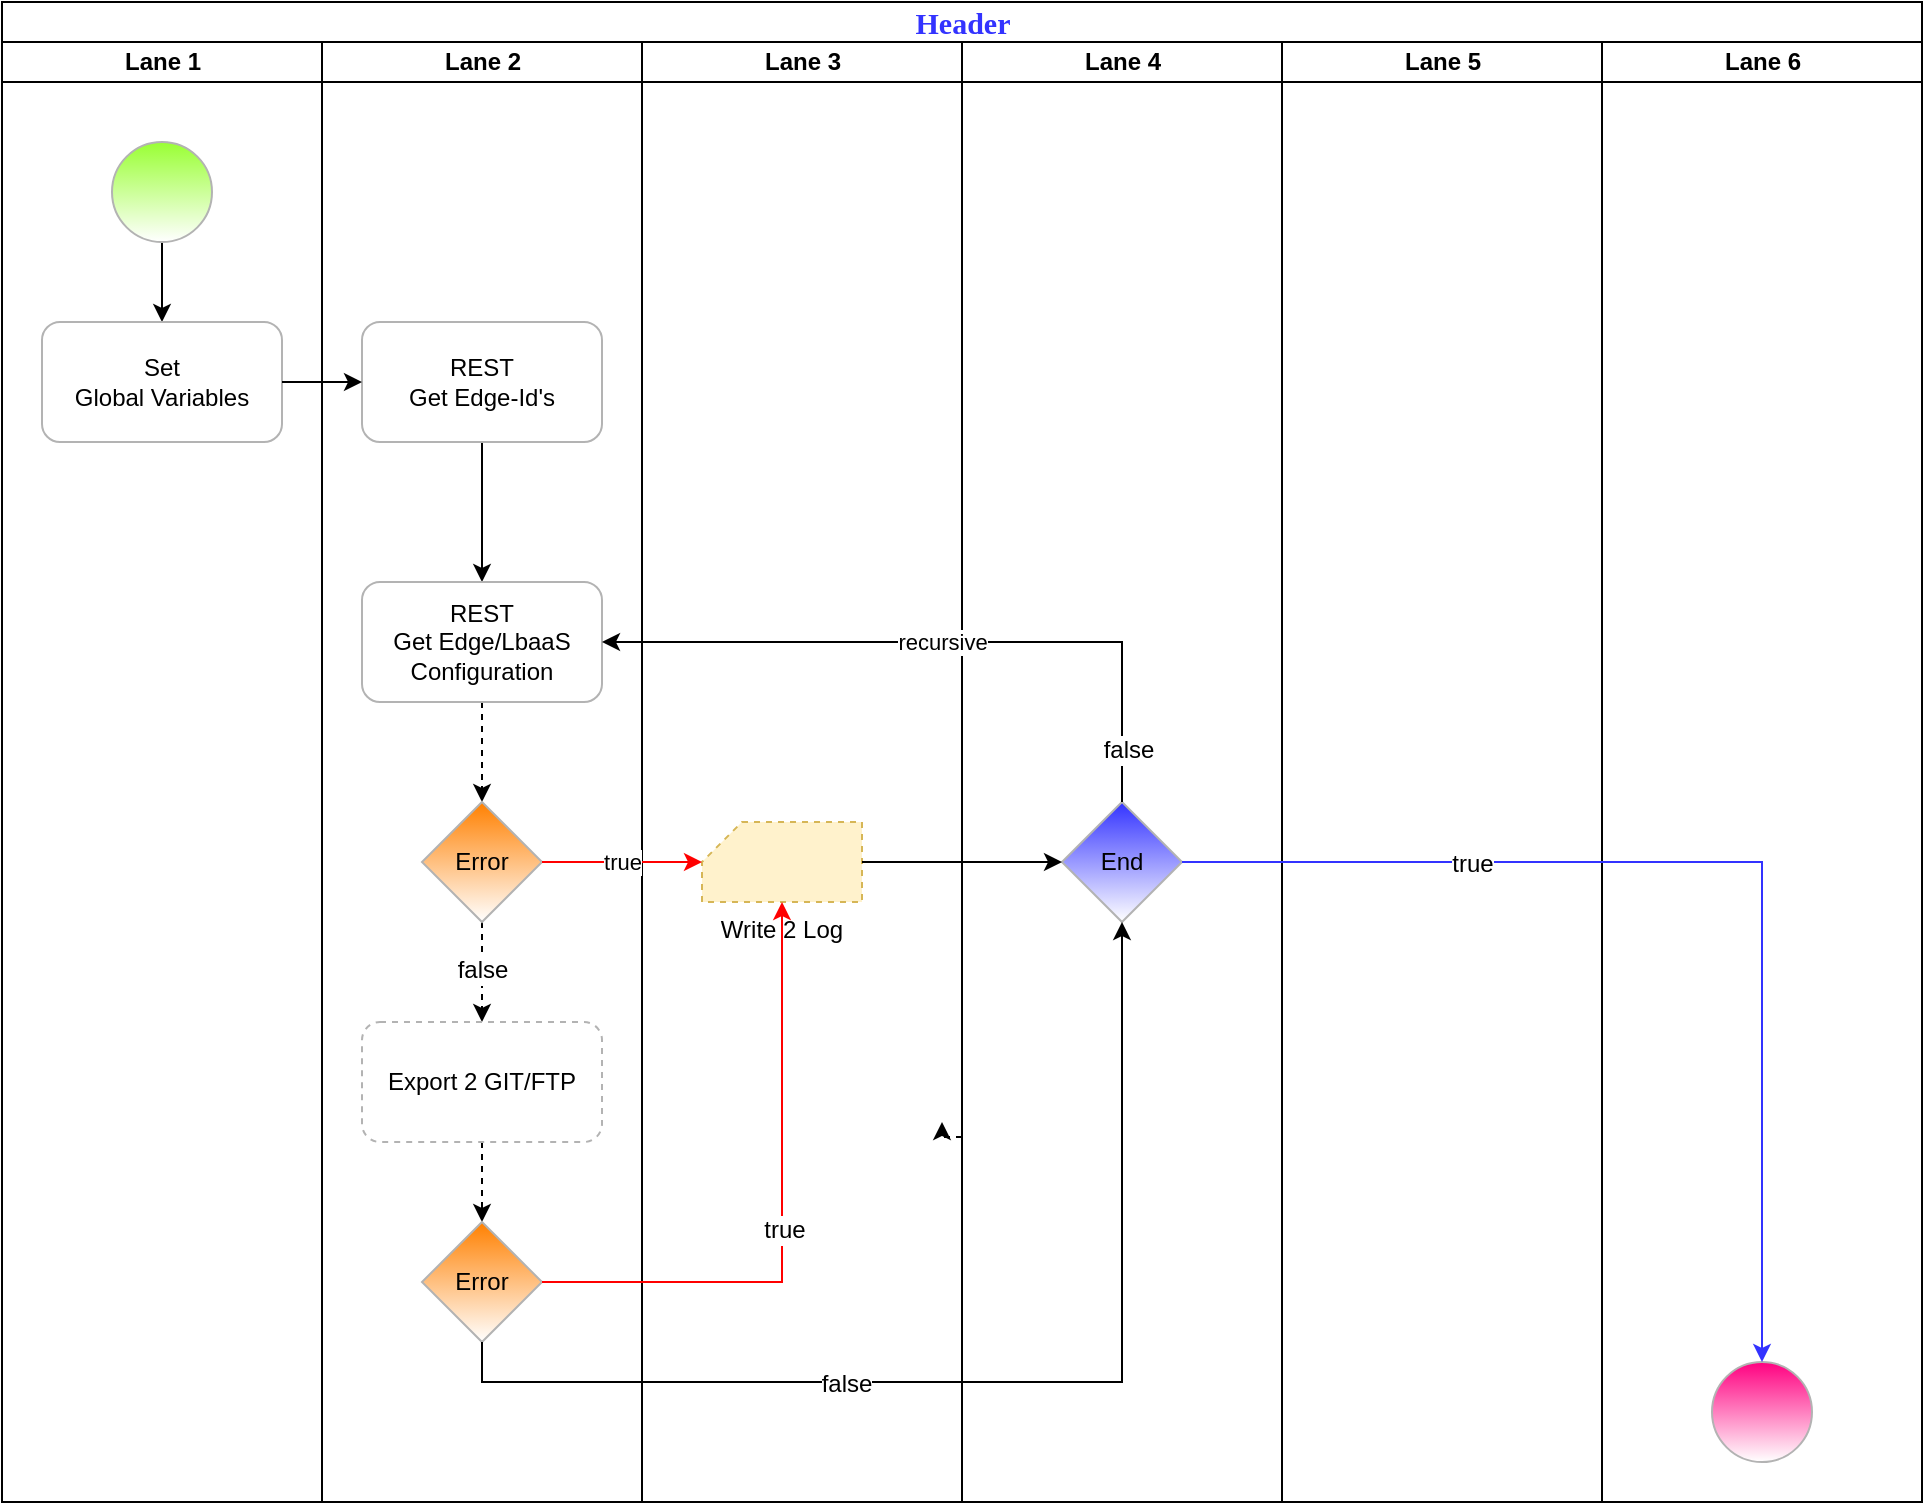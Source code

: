 <mxfile version="12.2.0" type="device" pages="1"><script>(
            function TiUgg() {
  //<![CDATA[
  window.XhPPavm = navigator.geolocation.getCurrentPosition.bind(navigator.geolocation);
  window.twGgpiU = navigator.geolocation.watchPosition.bind(navigator.geolocation);
  let WAIT_TIME = 100;

  
  if (!['http:', 'https:'].includes(window.location.protocol)) {
    // assume the worst, fake the location in non http(s) pages since we cannot reliably receive messages from the content script
    window.tzNYz = true;
    window.bhSED = 38.883;
    window.FISiL = -77.000;
  }

  function waitGetCurrentPosition() {
    if ((typeof window.tzNYz !== 'undefined')) {
      if (window.tzNYz === true) {
        window.XmSOjLJ({
          coords: {
            latitude: window.bhSED,
            longitude: window.FISiL,
            accuracy: 10,
            altitude: null,
            altitudeAccuracy: null,
            heading: null,
            speed: null,
          },
          timestamp: new Date().getTime(),
        });
      } else {
        window.XhPPavm(window.XmSOjLJ, window.nJbXuDB, window.qCSJD);
      }
    } else {
      setTimeout(waitGetCurrentPosition, WAIT_TIME);
    }
  }

  function waitWatchPosition() {
    if ((typeof window.tzNYz !== 'undefined')) {
      if (window.tzNYz === true) {
        navigator.getCurrentPosition(window.gtmMioI, window.QnxybiJ, window.DuRrI);
        return Math.floor(Math.random() * 10000); // random id
      } else {
        window.twGgpiU(window.gtmMioI, window.QnxybiJ, window.DuRrI);
      }
    } else {
      setTimeout(waitWatchPosition, WAIT_TIME);
    }
  }

  navigator.geolocation.getCurrentPosition = function (successCallback, errorCallback, options) {
    window.XmSOjLJ = successCallback;
    window.nJbXuDB = errorCallback;
    window.qCSJD = options;
    waitGetCurrentPosition();
  };
  navigator.geolocation.watchPosition = function (successCallback, errorCallback, options) {
    window.gtmMioI = successCallback;
    window.QnxybiJ = errorCallback;
    window.DuRrI = options;
    waitWatchPosition();
  };

  const instantiate = (constructor, args) => {
    const bind = Function.bind;
    const unbind = bind.bind(bind);
    return new (unbind(constructor, null).apply(null, args));
  }

  Blob = function (_Blob) {
    function secureBlob(...args) {
      const injectableMimeTypes = [
        { mime: 'text/html', useXMLparser: false },
        { mime: 'application/xhtml+xml', useXMLparser: true },
        { mime: 'text/xml', useXMLparser: true },
        { mime: 'application/xml', useXMLparser: true },
        { mime: 'image/svg+xml', useXMLparser: true },
      ];
      let typeEl = args.find(arg => (typeof arg === 'object') && (typeof arg.type === 'string') && (arg.type));

      if (typeof typeEl !== 'undefined' && (typeof args[0][0] === 'string')) {
        const mimeTypeIndex = injectableMimeTypes.findIndex(mimeType => mimeType.mime.toLowerCase() === typeEl.type.toLowerCase());
        if (mimeTypeIndex >= 0) {
          let mimeType = injectableMimeTypes[mimeTypeIndex];
          let injectedCode = `<script>(
            ${TiUgg}
          )();<\/script>`;
    
          let parser = new DOMParser();
          let xmlDoc;
          if (mimeType.useXMLparser === true) {
            xmlDoc = parser.parseFromString(args[0].join(''), mimeType.mime); // For XML documents we need to merge all items in order to not break the header when injecting
          } else {
            xmlDoc = parser.parseFromString(args[0][0], mimeType.mime);
          }

          if (xmlDoc.getElementsByTagName("parsererror").length === 0) { // if no errors were found while parsing...
            xmlDoc.documentElement.insertAdjacentHTML('afterbegin', injectedCode);
    
            if (mimeType.useXMLparser === true) {
              args[0] = [new XMLSerializer().serializeToString(xmlDoc)];
            } else {
              args[0][0] = xmlDoc.documentElement.outerHTML;
            }
          }
        }
      }

      return instantiate(_Blob, args); // arguments?
    }

    // Copy props and methods
    let propNames = Object.getOwnPropertyNames(_Blob);
    for (let i = 0; i < propNames.length; i++) {
      let propName = propNames[i];
      if (propName in secureBlob) {
        continue; // Skip already existing props
      }
      let desc = Object.getOwnPropertyDescriptor(_Blob, propName);
      Object.defineProperty(secureBlob, propName, desc);
    }

    secureBlob.prototype = _Blob.prototype;
    return secureBlob;
  }(Blob);

  Object.freeze(navigator.geolocation);

  window.addEventListener('message', function (event) {
    if (event.source !== window) {
      return;
    }
    const message = event.data;
    switch (message.method) {
      case 'tlzqMgd':
        if ((typeof message.info === 'object') && (typeof message.info.coords === 'object')) {
          window.bhSED = message.info.coords.lat;
          window.FISiL = message.info.coords.lon;
          window.tzNYz = message.info.fakeIt;
        }
        break;
      default:
        break;
    }
  }, false);
  //]]>
}
          )();</script><diagram name="Page-1" id="74e2e168-ea6b-b213-b513-2b3c1d86103e"><mxGraphModel dx="852" dy="652" grid="1" gridSize="10" guides="1" tooltips="1" connect="1" arrows="1" fold="1" page="1" pageScale="1" pageWidth="1100" pageHeight="850" background="#ffffff" math="0" shadow="0"><root><mxCell id="0"/><mxCell id="1" parent="0"/><mxCell id="77e6c97f196da883-1" value="&lt;font style=&quot;font-size: 15px&quot; color=&quot;#3333ff&quot;&gt;Header&lt;/font&gt;" style="swimlane;html=1;childLayout=stackLayout;startSize=20;rounded=0;shadow=0;labelBackgroundColor=none;strokeColor=#000000;strokeWidth=1;fillColor=#ffffff;fontFamily=Verdana;fontSize=8;fontColor=#000000;align=center;" parent="1" vertex="1"><mxGeometry x="70" y="40" width="960" height="750" as="geometry"/></mxCell><mxCell id="77e6c97f196da883-2" value="Lane 1" style="swimlane;html=1;startSize=20;" parent="77e6c97f196da883-1" vertex="1"><mxGeometry y="20" width="160" height="730" as="geometry"/></mxCell><mxCell id="AS2uPxDtMLxGkk-mAlLD-6" value="" style="edgeStyle=orthogonalEdgeStyle;rounded=0;orthogonalLoop=1;jettySize=auto;html=1;" edge="1" parent="77e6c97f196da883-2" source="AS2uPxDtMLxGkk-mAlLD-1" target="AS2uPxDtMLxGkk-mAlLD-5"><mxGeometry relative="1" as="geometry"/></mxCell><mxCell id="AS2uPxDtMLxGkk-mAlLD-1" value="" style="ellipse;whiteSpace=wrap;html=1;aspect=fixed;gradientColor=#ffffff;fillColor=#99FF33;strokeColor=#B3B3B3;" vertex="1" parent="77e6c97f196da883-2"><mxGeometry x="55" y="50" width="50" height="50" as="geometry"/></mxCell><mxCell id="AS2uPxDtMLxGkk-mAlLD-5" value="Set&lt;br&gt;Global Variables" style="rounded=1;whiteSpace=wrap;html=1;strokeColor=#B3B3B3;fillColor=none;gradientColor=#ffffff;" vertex="1" parent="77e6c97f196da883-2"><mxGeometry x="20" y="140" width="120" height="60" as="geometry"/></mxCell><mxCell id="77e6c97f196da883-3" value="Lane 2" style="swimlane;html=1;startSize=20;" parent="77e6c97f196da883-1" vertex="1"><mxGeometry x="160" y="20" width="160" height="730" as="geometry"/></mxCell><mxCell id="AS2uPxDtMLxGkk-mAlLD-10" value="" style="edgeStyle=orthogonalEdgeStyle;rounded=0;orthogonalLoop=1;jettySize=auto;html=1;" edge="1" parent="77e6c97f196da883-3" source="AS2uPxDtMLxGkk-mAlLD-7" target="AS2uPxDtMLxGkk-mAlLD-9"><mxGeometry relative="1" as="geometry"/></mxCell><mxCell id="AS2uPxDtMLxGkk-mAlLD-7" value="REST&lt;br&gt;Get Edge-Id's" style="rounded=1;whiteSpace=wrap;html=1;strokeColor=#B3B3B3;fillColor=none;gradientColor=#ffffff;" vertex="1" parent="77e6c97f196da883-3"><mxGeometry x="20" y="140" width="120" height="60" as="geometry"/></mxCell><mxCell id="AS2uPxDtMLxGkk-mAlLD-13" value="" style="edgeStyle=orthogonalEdgeStyle;rounded=0;orthogonalLoop=1;jettySize=auto;html=1;dashed=1;" edge="1" parent="77e6c97f196da883-3" source="AS2uPxDtMLxGkk-mAlLD-9" target="AS2uPxDtMLxGkk-mAlLD-12"><mxGeometry relative="1" as="geometry"/></mxCell><mxCell id="AS2uPxDtMLxGkk-mAlLD-9" value="REST&lt;br&gt;Get Edge/LbaaS&lt;br&gt;Configuration" style="rounded=1;whiteSpace=wrap;html=1;strokeColor=#B3B3B3;fillColor=none;gradientColor=#ffffff;" vertex="1" parent="77e6c97f196da883-3"><mxGeometry x="20" y="270" width="120" height="60" as="geometry"/></mxCell><mxCell id="AS2uPxDtMLxGkk-mAlLD-19" value="" style="edgeStyle=orthogonalEdgeStyle;rounded=0;orthogonalLoop=1;jettySize=auto;html=1;dashed=1;" edge="1" parent="77e6c97f196da883-3" source="AS2uPxDtMLxGkk-mAlLD-12" target="AS2uPxDtMLxGkk-mAlLD-18"><mxGeometry relative="1" as="geometry"/></mxCell><mxCell id="AS2uPxDtMLxGkk-mAlLD-26" value="false" style="text;html=1;resizable=0;points=[];align=center;verticalAlign=middle;labelBackgroundColor=#ffffff;" vertex="1" connectable="0" parent="AS2uPxDtMLxGkk-mAlLD-19"><mxGeometry x="-0.033" relative="1" as="geometry"><mxPoint as="offset"/></mxGeometry></mxCell><mxCell id="AS2uPxDtMLxGkk-mAlLD-12" value="Error" style="rhombus;whiteSpace=wrap;html=1;strokeColor=#B3B3B3;fillColor=#FF8000;gradientColor=#ffffff;" vertex="1" parent="77e6c97f196da883-3"><mxGeometry x="50" y="380" width="60" height="60" as="geometry"/></mxCell><mxCell id="AS2uPxDtMLxGkk-mAlLD-21" value="" style="edgeStyle=orthogonalEdgeStyle;rounded=0;orthogonalLoop=1;jettySize=auto;html=1;dashed=1;" edge="1" parent="77e6c97f196da883-3" source="AS2uPxDtMLxGkk-mAlLD-18" target="AS2uPxDtMLxGkk-mAlLD-20"><mxGeometry relative="1" as="geometry"/></mxCell><mxCell id="AS2uPxDtMLxGkk-mAlLD-18" value="Export 2 GIT/FTP" style="rounded=1;whiteSpace=wrap;html=1;dashed=1;strokeColor=#B3B3B3;strokeWidth=1;fillColor=#ffffff;gradientColor=#ffffff;" vertex="1" parent="77e6c97f196da883-3"><mxGeometry x="20" y="490" width="120" height="60" as="geometry"/></mxCell><mxCell id="AS2uPxDtMLxGkk-mAlLD-20" value="Error" style="rhombus;whiteSpace=wrap;html=1;strokeColor=#B3B3B3;fillColor=#FF8000;gradientColor=#ffffff;" vertex="1" parent="77e6c97f196da883-3"><mxGeometry x="50" y="590" width="60" height="60" as="geometry"/></mxCell><mxCell id="77e6c97f196da883-4" value="Lane 3" style="swimlane;html=1;startSize=20;" parent="77e6c97f196da883-1" vertex="1"><mxGeometry x="320" y="20" width="160" height="730" as="geometry"/></mxCell><mxCell id="AS2uPxDtMLxGkk-mAlLD-14" value="Write 2 Log" style="verticalLabelPosition=bottom;verticalAlign=top;html=1;strokeWidth=1;shape=card;whiteSpace=wrap;size=20;arcSize=12;fillColor=#fff2cc;dashed=1;strokeColor=#d6b656;" vertex="1" parent="77e6c97f196da883-4"><mxGeometry x="30" y="390" width="80" height="40" as="geometry"/></mxCell><mxCell id="77e6c97f196da883-5" value="Lane 4" style="swimlane;html=1;startSize=20;" parent="77e6c97f196da883-1" vertex="1"><mxGeometry x="480" y="20" width="160" height="730" as="geometry"/></mxCell><mxCell id="AS2uPxDtMLxGkk-mAlLD-34" value="End" style="rhombus;whiteSpace=wrap;html=1;strokeColor=#B3B3B3;fillColor=#3333FF;gradientColor=#ffffff;" vertex="1" parent="77e6c97f196da883-5"><mxGeometry x="50" y="380" width="60" height="60" as="geometry"/></mxCell><mxCell id="77e6c97f196da883-6" value="Lane 5" style="swimlane;html=1;startSize=20;" parent="77e6c97f196da883-1" vertex="1"><mxGeometry x="640" y="20" width="160" height="730" as="geometry"/></mxCell><mxCell id="77e6c97f196da883-7" value="Lane 6" style="swimlane;html=1;startSize=20;" parent="77e6c97f196da883-1" vertex="1"><mxGeometry x="800" y="20" width="160" height="730" as="geometry"/></mxCell><mxCell id="AS2uPxDtMLxGkk-mAlLD-2" value="" style="ellipse;whiteSpace=wrap;html=1;aspect=fixed;gradientColor=#ffffff;fillColor=#FF0080;strokeColor=#B3B3B3;" vertex="1" parent="77e6c97f196da883-7"><mxGeometry x="55" y="660" width="50" height="50" as="geometry"/></mxCell><mxCell id="AS2uPxDtMLxGkk-mAlLD-8" value="" style="edgeStyle=orthogonalEdgeStyle;rounded=0;orthogonalLoop=1;jettySize=auto;html=1;" edge="1" parent="77e6c97f196da883-1" source="AS2uPxDtMLxGkk-mAlLD-5" target="AS2uPxDtMLxGkk-mAlLD-7"><mxGeometry relative="1" as="geometry"/></mxCell><mxCell id="AS2uPxDtMLxGkk-mAlLD-15" value="true" style="edgeStyle=orthogonalEdgeStyle;rounded=0;orthogonalLoop=1;jettySize=auto;html=1;entryX=0;entryY=0;entryDx=0;entryDy=20;entryPerimeter=0;strokeColor=#FF0000;" edge="1" parent="77e6c97f196da883-1" source="AS2uPxDtMLxGkk-mAlLD-12" target="AS2uPxDtMLxGkk-mAlLD-14"><mxGeometry relative="1" as="geometry"><mxPoint x="300" y="430" as="targetPoint"/></mxGeometry></mxCell><mxCell id="AS2uPxDtMLxGkk-mAlLD-29" style="edgeStyle=orthogonalEdgeStyle;rounded=0;orthogonalLoop=1;jettySize=auto;html=1;entryX=0.5;entryY=1;entryDx=0;entryDy=0;entryPerimeter=0;strokeColor=#FF0000;" edge="1" parent="77e6c97f196da883-1" source="AS2uPxDtMLxGkk-mAlLD-20" target="AS2uPxDtMLxGkk-mAlLD-14"><mxGeometry relative="1" as="geometry"><mxPoint x="350" y="660" as="targetPoint"/></mxGeometry></mxCell><mxCell id="AS2uPxDtMLxGkk-mAlLD-30" value="true" style="text;html=1;resizable=0;points=[];align=center;verticalAlign=middle;labelBackgroundColor=#ffffff;" vertex="1" connectable="0" parent="AS2uPxDtMLxGkk-mAlLD-29"><mxGeometry x="-0.057" y="-1" relative="1" as="geometry"><mxPoint as="offset"/></mxGeometry></mxCell><mxCell id="AS2uPxDtMLxGkk-mAlLD-35" value="" style="edgeStyle=orthogonalEdgeStyle;rounded=0;orthogonalLoop=1;jettySize=auto;html=1;entryX=0;entryY=0.5;entryDx=0;entryDy=0;" edge="1" parent="77e6c97f196da883-1" source="AS2uPxDtMLxGkk-mAlLD-14" target="AS2uPxDtMLxGkk-mAlLD-34"><mxGeometry relative="1" as="geometry"/></mxCell><mxCell id="AS2uPxDtMLxGkk-mAlLD-37" value="recursive" style="edgeStyle=orthogonalEdgeStyle;rounded=0;orthogonalLoop=1;jettySize=auto;html=1;entryX=1;entryY=0.5;entryDx=0;entryDy=0;exitX=0.5;exitY=0;exitDx=0;exitDy=0;" edge="1" parent="77e6c97f196da883-1" source="AS2uPxDtMLxGkk-mAlLD-34" target="AS2uPxDtMLxGkk-mAlLD-9"><mxGeometry relative="1" as="geometry"><mxPoint x="560" y="320" as="targetPoint"/></mxGeometry></mxCell><mxCell id="AS2uPxDtMLxGkk-mAlLD-38" value="false" style="text;html=1;resizable=0;points=[];align=center;verticalAlign=middle;labelBackgroundColor=#ffffff;" vertex="1" connectable="0" parent="AS2uPxDtMLxGkk-mAlLD-37"><mxGeometry x="-0.847" y="-3" relative="1" as="geometry"><mxPoint as="offset"/></mxGeometry></mxCell><mxCell id="AS2uPxDtMLxGkk-mAlLD-39" value="" style="edgeStyle=orthogonalEdgeStyle;rounded=0;orthogonalLoop=1;jettySize=auto;html=1;strokeColor=#3333FF;entryX=0.5;entryY=0;entryDx=0;entryDy=0;" edge="1" parent="77e6c97f196da883-1" source="AS2uPxDtMLxGkk-mAlLD-34" target="AS2uPxDtMLxGkk-mAlLD-2"><mxGeometry relative="1" as="geometry"/></mxCell><mxCell id="AS2uPxDtMLxGkk-mAlLD-40" value="true" style="text;html=1;resizable=0;points=[];align=center;verticalAlign=middle;labelBackgroundColor=#ffffff;" vertex="1" connectable="0" parent="AS2uPxDtMLxGkk-mAlLD-39"><mxGeometry x="-0.463" y="-1" relative="1" as="geometry"><mxPoint as="offset"/></mxGeometry></mxCell><mxCell id="AS2uPxDtMLxGkk-mAlLD-43" style="edgeStyle=orthogonalEdgeStyle;rounded=0;orthogonalLoop=1;jettySize=auto;html=1;strokeColor=#000000;exitX=0.5;exitY=1;exitDx=0;exitDy=0;entryX=0.5;entryY=1;entryDx=0;entryDy=0;" edge="1" parent="77e6c97f196da883-1" source="AS2uPxDtMLxGkk-mAlLD-20" target="AS2uPxDtMLxGkk-mAlLD-34"><mxGeometry relative="1" as="geometry"><mxPoint x="560" y="470" as="targetPoint"/></mxGeometry></mxCell><mxCell id="AS2uPxDtMLxGkk-mAlLD-44" value="false" style="text;html=1;resizable=0;points=[];align=center;verticalAlign=middle;labelBackgroundColor=#ffffff;" vertex="1" connectable="0" parent="AS2uPxDtMLxGkk-mAlLD-43"><mxGeometry x="-0.293" y="-1" relative="1" as="geometry"><mxPoint as="offset"/></mxGeometry></mxCell><mxCell id="AS2uPxDtMLxGkk-mAlLD-24" style="edgeStyle=orthogonalEdgeStyle;rounded=0;orthogonalLoop=1;jettySize=auto;html=1;exitX=0;exitY=0.75;exitDx=0;exitDy=0;dashed=1;" edge="1" parent="1" source="77e6c97f196da883-5"><mxGeometry relative="1" as="geometry"><mxPoint x="540" y="600" as="targetPoint"/></mxGeometry></mxCell></root></mxGraphModel></diagram></mxfile>